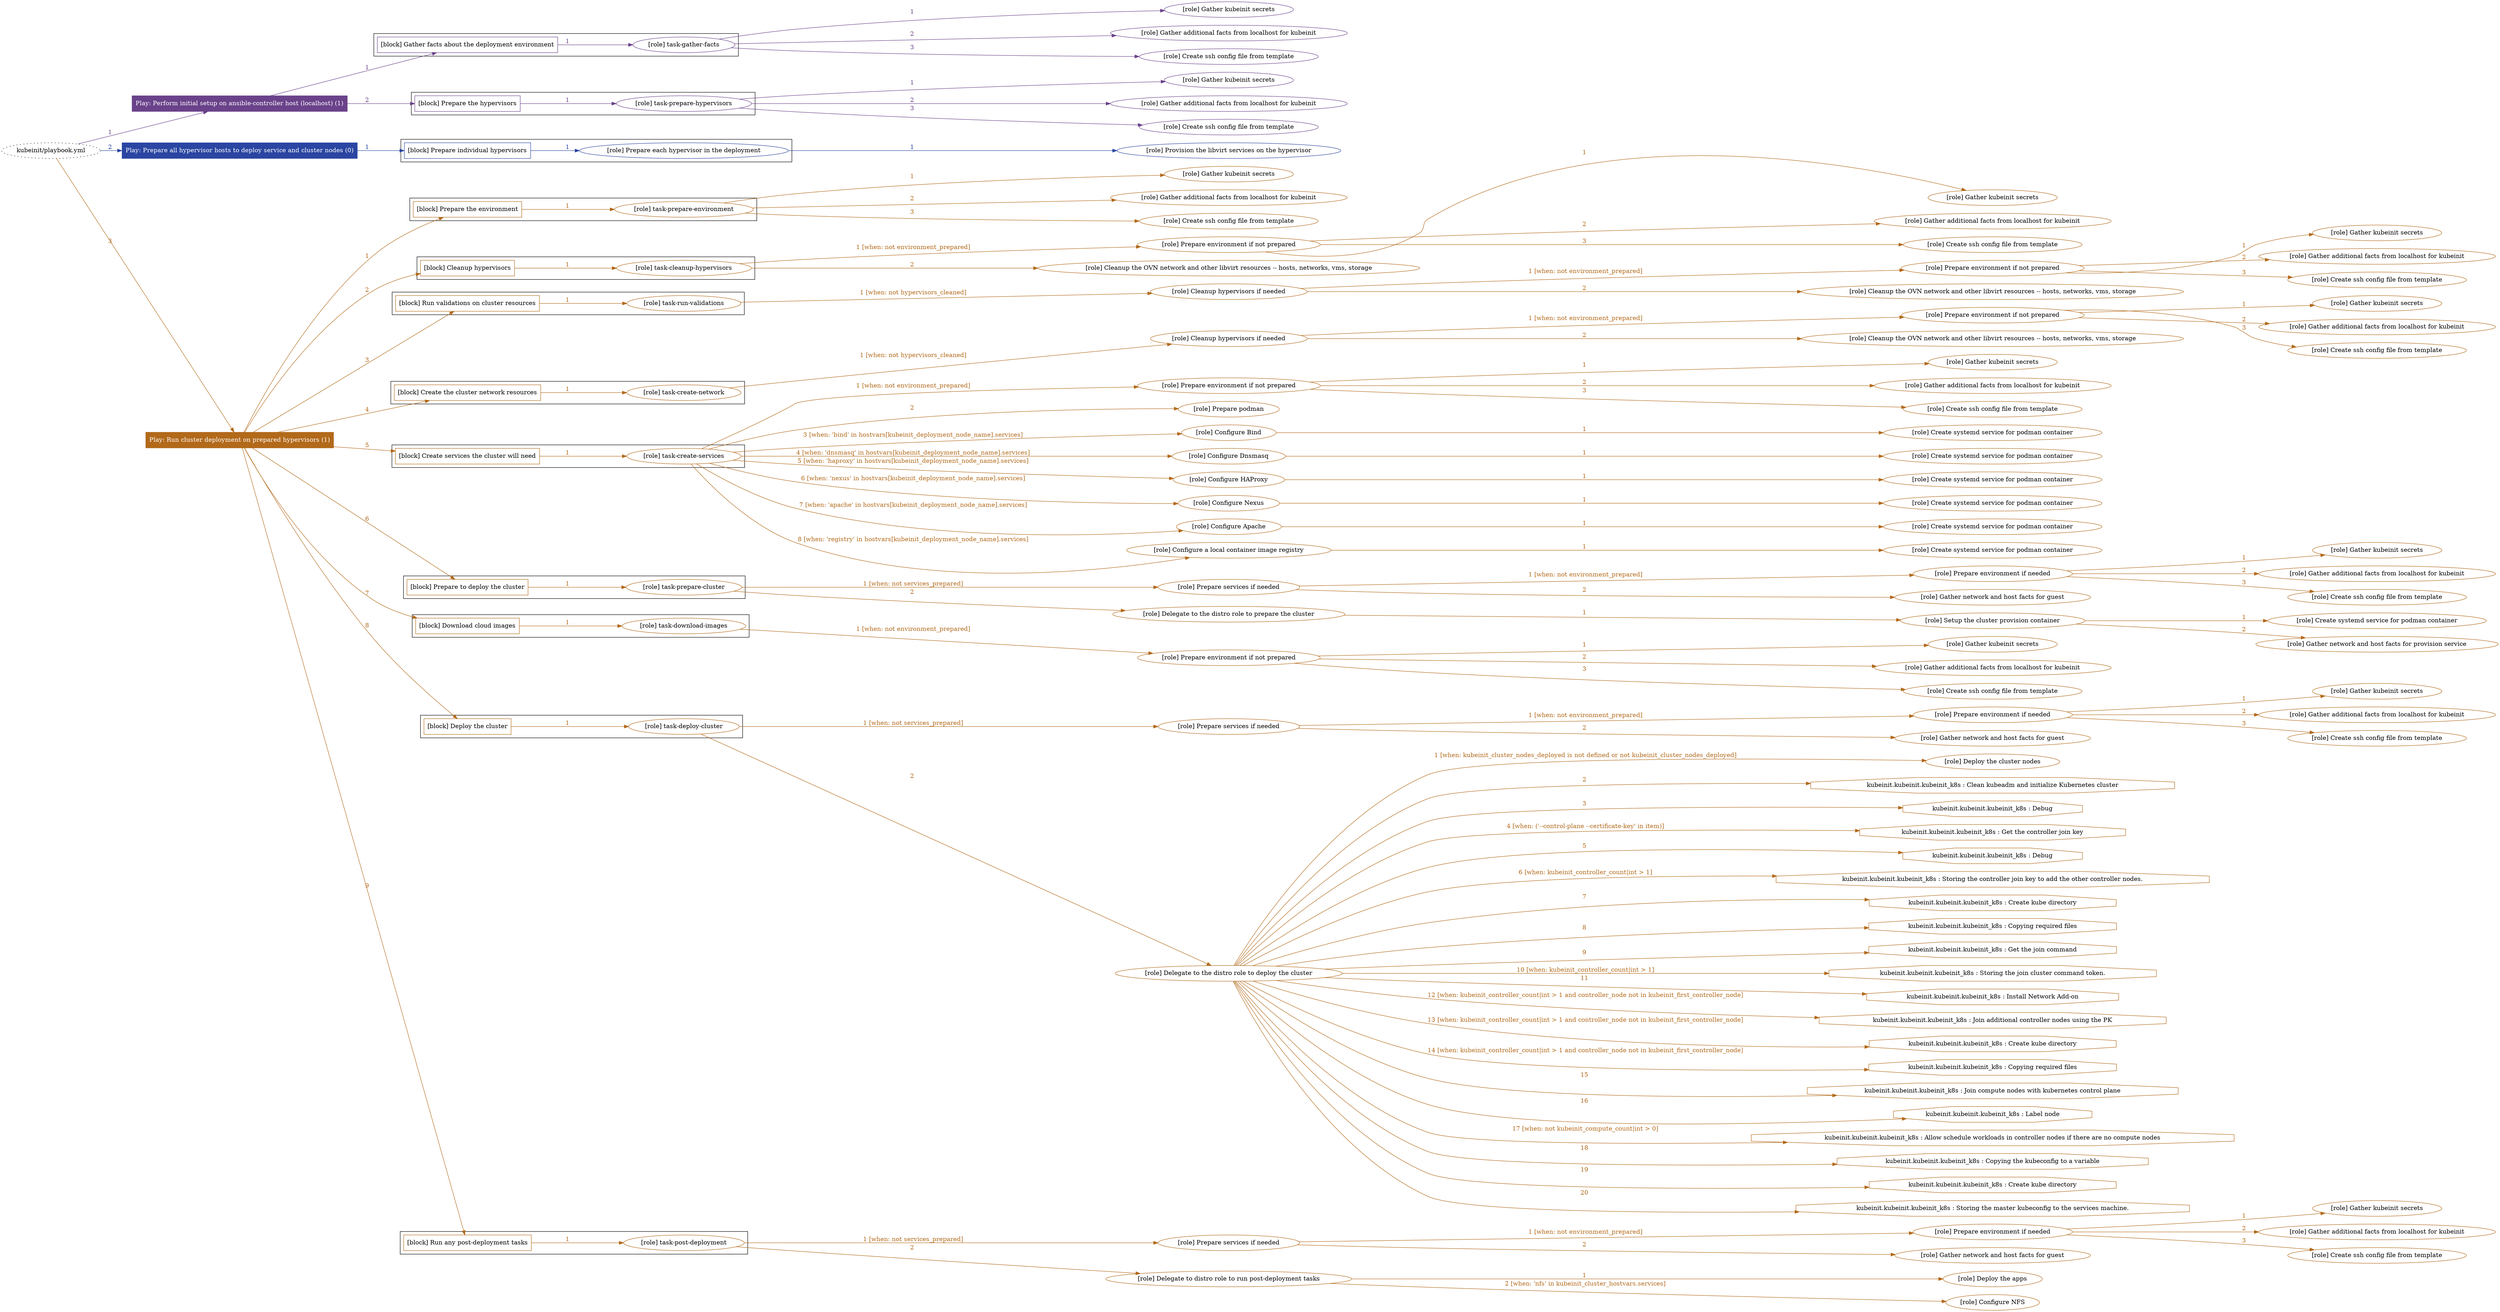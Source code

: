 digraph {
	graph [concentrate=true ordering=in rankdir=LR ratio=fill]
	edge [esep=5 sep=10]
	"kubeinit/playbook.yml" [URL="/home/runner/work/kubeinit/kubeinit/kubeinit/playbook.yml" id=playbook_18425036 style=dotted]
	play_2103943e [label="Play: Perform initial setup on ansible-controller host (localhost) (1)" URL="/home/runner/work/kubeinit/kubeinit/kubeinit/playbook.yml" color="#6a428a" fontcolor="#ffffff" id=play_2103943e shape=box style=filled tooltip=localhost]
	"kubeinit/playbook.yml" -> play_2103943e [label="1 " color="#6a428a" fontcolor="#6a428a" id=edge_e46e51f5 labeltooltip="1 " tooltip="1 "]
	subgraph "Gather kubeinit secrets" {
		role_76e76f87 [label="[role] Gather kubeinit secrets" URL="/home/runner/.ansible/collections/ansible_collections/kubeinit/kubeinit/roles/kubeinit_prepare/tasks/gather_kubeinit_facts.yml" color="#6a428a" id=role_76e76f87 tooltip="Gather kubeinit secrets"]
	}
	subgraph "Gather additional facts from localhost for kubeinit" {
		role_026b93dd [label="[role] Gather additional facts from localhost for kubeinit" URL="/home/runner/.ansible/collections/ansible_collections/kubeinit/kubeinit/roles/kubeinit_prepare/tasks/gather_kubeinit_facts.yml" color="#6a428a" id=role_026b93dd tooltip="Gather additional facts from localhost for kubeinit"]
	}
	subgraph "Create ssh config file from template" {
		role_a8c4ea58 [label="[role] Create ssh config file from template" URL="/home/runner/.ansible/collections/ansible_collections/kubeinit/kubeinit/roles/kubeinit_prepare/tasks/gather_kubeinit_facts.yml" color="#6a428a" id=role_a8c4ea58 tooltip="Create ssh config file from template"]
	}
	subgraph "task-gather-facts" {
		role_b884fe01 [label="[role] task-gather-facts" URL="/home/runner/work/kubeinit/kubeinit/kubeinit/playbook.yml" color="#6a428a" id=role_b884fe01 tooltip="task-gather-facts"]
		role_b884fe01 -> role_76e76f87 [label="1 " color="#6a428a" fontcolor="#6a428a" id=edge_0816e0fa labeltooltip="1 " tooltip="1 "]
		role_b884fe01 -> role_026b93dd [label="2 " color="#6a428a" fontcolor="#6a428a" id=edge_d7267bcd labeltooltip="2 " tooltip="2 "]
		role_b884fe01 -> role_a8c4ea58 [label="3 " color="#6a428a" fontcolor="#6a428a" id=edge_87be5be3 labeltooltip="3 " tooltip="3 "]
	}
	subgraph "Gather kubeinit secrets" {
		role_f8aefee6 [label="[role] Gather kubeinit secrets" URL="/home/runner/.ansible/collections/ansible_collections/kubeinit/kubeinit/roles/kubeinit_prepare/tasks/gather_kubeinit_facts.yml" color="#6a428a" id=role_f8aefee6 tooltip="Gather kubeinit secrets"]
	}
	subgraph "Gather additional facts from localhost for kubeinit" {
		role_44a01df8 [label="[role] Gather additional facts from localhost for kubeinit" URL="/home/runner/.ansible/collections/ansible_collections/kubeinit/kubeinit/roles/kubeinit_prepare/tasks/gather_kubeinit_facts.yml" color="#6a428a" id=role_44a01df8 tooltip="Gather additional facts from localhost for kubeinit"]
	}
	subgraph "Create ssh config file from template" {
		role_47e7d290 [label="[role] Create ssh config file from template" URL="/home/runner/.ansible/collections/ansible_collections/kubeinit/kubeinit/roles/kubeinit_prepare/tasks/gather_kubeinit_facts.yml" color="#6a428a" id=role_47e7d290 tooltip="Create ssh config file from template"]
	}
	subgraph "task-prepare-hypervisors" {
		role_7620a100 [label="[role] task-prepare-hypervisors" URL="/home/runner/work/kubeinit/kubeinit/kubeinit/playbook.yml" color="#6a428a" id=role_7620a100 tooltip="task-prepare-hypervisors"]
		role_7620a100 -> role_f8aefee6 [label="1 " color="#6a428a" fontcolor="#6a428a" id=edge_ea2ce434 labeltooltip="1 " tooltip="1 "]
		role_7620a100 -> role_44a01df8 [label="2 " color="#6a428a" fontcolor="#6a428a" id=edge_ac1814e9 labeltooltip="2 " tooltip="2 "]
		role_7620a100 -> role_47e7d290 [label="3 " color="#6a428a" fontcolor="#6a428a" id=edge_0101b85e labeltooltip="3 " tooltip="3 "]
	}
	subgraph "Play: Perform initial setup on ansible-controller host (localhost) (1)" {
		play_2103943e -> block_b3ced00a [label=1 color="#6a428a" fontcolor="#6a428a" id=edge_88a99710 labeltooltip=1 tooltip=1]
		subgraph cluster_block_b3ced00a {
			block_b3ced00a [label="[block] Gather facts about the deployment environment" URL="/home/runner/work/kubeinit/kubeinit/kubeinit/playbook.yml" color="#6a428a" id=block_b3ced00a labeltooltip="Gather facts about the deployment environment" shape=box tooltip="Gather facts about the deployment environment"]
			block_b3ced00a -> role_b884fe01 [label="1 " color="#6a428a" fontcolor="#6a428a" id=edge_5a345895 labeltooltip="1 " tooltip="1 "]
		}
		play_2103943e -> block_e31ecde1 [label=2 color="#6a428a" fontcolor="#6a428a" id=edge_aa24a182 labeltooltip=2 tooltip=2]
		subgraph cluster_block_e31ecde1 {
			block_e31ecde1 [label="[block] Prepare the hypervisors" URL="/home/runner/work/kubeinit/kubeinit/kubeinit/playbook.yml" color="#6a428a" id=block_e31ecde1 labeltooltip="Prepare the hypervisors" shape=box tooltip="Prepare the hypervisors"]
			block_e31ecde1 -> role_7620a100 [label="1 " color="#6a428a" fontcolor="#6a428a" id=edge_531ff34f labeltooltip="1 " tooltip="1 "]
		}
	}
	play_eba0131e [label="Play: Prepare all hypervisor hosts to deploy service and cluster nodes (0)" URL="/home/runner/work/kubeinit/kubeinit/kubeinit/playbook.yml" color="#2a45a2" fontcolor="#ffffff" id=play_eba0131e shape=box style=filled tooltip="Play: Prepare all hypervisor hosts to deploy service and cluster nodes (0)"]
	"kubeinit/playbook.yml" -> play_eba0131e [label="2 " color="#2a45a2" fontcolor="#2a45a2" id=edge_329b08ff labeltooltip="2 " tooltip="2 "]
	subgraph "Provision the libvirt services on the hypervisor" {
		role_69b199f1 [label="[role] Provision the libvirt services on the hypervisor" URL="/home/runner/.ansible/collections/ansible_collections/kubeinit/kubeinit/roles/kubeinit_prepare/tasks/prepare_hypervisor.yml" color="#2a45a2" id=role_69b199f1 tooltip="Provision the libvirt services on the hypervisor"]
	}
	subgraph "Prepare each hypervisor in the deployment" {
		role_53c71a4a [label="[role] Prepare each hypervisor in the deployment" URL="/home/runner/work/kubeinit/kubeinit/kubeinit/playbook.yml" color="#2a45a2" id=role_53c71a4a tooltip="Prepare each hypervisor in the deployment"]
		role_53c71a4a -> role_69b199f1 [label="1 " color="#2a45a2" fontcolor="#2a45a2" id=edge_876aee7b labeltooltip="1 " tooltip="1 "]
	}
	subgraph "Play: Prepare all hypervisor hosts to deploy service and cluster nodes (0)" {
		play_eba0131e -> block_8714db8e [label=1 color="#2a45a2" fontcolor="#2a45a2" id=edge_7fd4979d labeltooltip=1 tooltip=1]
		subgraph cluster_block_8714db8e {
			block_8714db8e [label="[block] Prepare individual hypervisors" URL="/home/runner/work/kubeinit/kubeinit/kubeinit/playbook.yml" color="#2a45a2" id=block_8714db8e labeltooltip="Prepare individual hypervisors" shape=box tooltip="Prepare individual hypervisors"]
			block_8714db8e -> role_53c71a4a [label="1 " color="#2a45a2" fontcolor="#2a45a2" id=edge_b9cd2bc6 labeltooltip="1 " tooltip="1 "]
		}
	}
	play_9b4cddad [label="Play: Run cluster deployment on prepared hypervisors (1)" URL="/home/runner/work/kubeinit/kubeinit/kubeinit/playbook.yml" color="#b2691a" fontcolor="#ffffff" id=play_9b4cddad shape=box style=filled tooltip=localhost]
	"kubeinit/playbook.yml" -> play_9b4cddad [label="3 " color="#b2691a" fontcolor="#b2691a" id=edge_14d53674 labeltooltip="3 " tooltip="3 "]
	subgraph "Gather kubeinit secrets" {
		role_487a8fba [label="[role] Gather kubeinit secrets" URL="/home/runner/.ansible/collections/ansible_collections/kubeinit/kubeinit/roles/kubeinit_prepare/tasks/gather_kubeinit_facts.yml" color="#b2691a" id=role_487a8fba tooltip="Gather kubeinit secrets"]
	}
	subgraph "Gather additional facts from localhost for kubeinit" {
		role_16a4d2ca [label="[role] Gather additional facts from localhost for kubeinit" URL="/home/runner/.ansible/collections/ansible_collections/kubeinit/kubeinit/roles/kubeinit_prepare/tasks/gather_kubeinit_facts.yml" color="#b2691a" id=role_16a4d2ca tooltip="Gather additional facts from localhost for kubeinit"]
	}
	subgraph "Create ssh config file from template" {
		role_4cb58f02 [label="[role] Create ssh config file from template" URL="/home/runner/.ansible/collections/ansible_collections/kubeinit/kubeinit/roles/kubeinit_prepare/tasks/gather_kubeinit_facts.yml" color="#b2691a" id=role_4cb58f02 tooltip="Create ssh config file from template"]
	}
	subgraph "task-prepare-environment" {
		role_2b01db61 [label="[role] task-prepare-environment" URL="/home/runner/work/kubeinit/kubeinit/kubeinit/playbook.yml" color="#b2691a" id=role_2b01db61 tooltip="task-prepare-environment"]
		role_2b01db61 -> role_487a8fba [label="1 " color="#b2691a" fontcolor="#b2691a" id=edge_a6b1c03e labeltooltip="1 " tooltip="1 "]
		role_2b01db61 -> role_16a4d2ca [label="2 " color="#b2691a" fontcolor="#b2691a" id=edge_68c22dcb labeltooltip="2 " tooltip="2 "]
		role_2b01db61 -> role_4cb58f02 [label="3 " color="#b2691a" fontcolor="#b2691a" id=edge_fe971656 labeltooltip="3 " tooltip="3 "]
	}
	subgraph "Gather kubeinit secrets" {
		role_8802003a [label="[role] Gather kubeinit secrets" URL="/home/runner/.ansible/collections/ansible_collections/kubeinit/kubeinit/roles/kubeinit_prepare/tasks/gather_kubeinit_facts.yml" color="#b2691a" id=role_8802003a tooltip="Gather kubeinit secrets"]
	}
	subgraph "Gather additional facts from localhost for kubeinit" {
		role_a12c9fe0 [label="[role] Gather additional facts from localhost for kubeinit" URL="/home/runner/.ansible/collections/ansible_collections/kubeinit/kubeinit/roles/kubeinit_prepare/tasks/gather_kubeinit_facts.yml" color="#b2691a" id=role_a12c9fe0 tooltip="Gather additional facts from localhost for kubeinit"]
	}
	subgraph "Create ssh config file from template" {
		role_09ec56b1 [label="[role] Create ssh config file from template" URL="/home/runner/.ansible/collections/ansible_collections/kubeinit/kubeinit/roles/kubeinit_prepare/tasks/gather_kubeinit_facts.yml" color="#b2691a" id=role_09ec56b1 tooltip="Create ssh config file from template"]
	}
	subgraph "Prepare environment if not prepared" {
		role_5ded8f38 [label="[role] Prepare environment if not prepared" URL="/home/runner/.ansible/collections/ansible_collections/kubeinit/kubeinit/roles/kubeinit_prepare/tasks/cleanup_hypervisors.yml" color="#b2691a" id=role_5ded8f38 tooltip="Prepare environment if not prepared"]
		role_5ded8f38 -> role_8802003a [label="1 " color="#b2691a" fontcolor="#b2691a" id=edge_08408028 labeltooltip="1 " tooltip="1 "]
		role_5ded8f38 -> role_a12c9fe0 [label="2 " color="#b2691a" fontcolor="#b2691a" id=edge_c8b9b97b labeltooltip="2 " tooltip="2 "]
		role_5ded8f38 -> role_09ec56b1 [label="3 " color="#b2691a" fontcolor="#b2691a" id=edge_e1ee0a81 labeltooltip="3 " tooltip="3 "]
	}
	subgraph "Cleanup the OVN network and other libvirt resources -- hosts, networks, vms, storage" {
		role_5ac1560a [label="[role] Cleanup the OVN network and other libvirt resources -- hosts, networks, vms, storage" URL="/home/runner/.ansible/collections/ansible_collections/kubeinit/kubeinit/roles/kubeinit_prepare/tasks/cleanup_hypervisors.yml" color="#b2691a" id=role_5ac1560a tooltip="Cleanup the OVN network and other libvirt resources -- hosts, networks, vms, storage"]
	}
	subgraph "task-cleanup-hypervisors" {
		role_6bf44cd2 [label="[role] task-cleanup-hypervisors" URL="/home/runner/work/kubeinit/kubeinit/kubeinit/playbook.yml" color="#b2691a" id=role_6bf44cd2 tooltip="task-cleanup-hypervisors"]
		role_6bf44cd2 -> role_5ded8f38 [label="1 [when: not environment_prepared]" color="#b2691a" fontcolor="#b2691a" id=edge_1acda3ea labeltooltip="1 [when: not environment_prepared]" tooltip="1 [when: not environment_prepared]"]
		role_6bf44cd2 -> role_5ac1560a [label="2 " color="#b2691a" fontcolor="#b2691a" id=edge_7b23bb41 labeltooltip="2 " tooltip="2 "]
	}
	subgraph "Gather kubeinit secrets" {
		role_277f53a9 [label="[role] Gather kubeinit secrets" URL="/home/runner/.ansible/collections/ansible_collections/kubeinit/kubeinit/roles/kubeinit_prepare/tasks/gather_kubeinit_facts.yml" color="#b2691a" id=role_277f53a9 tooltip="Gather kubeinit secrets"]
	}
	subgraph "Gather additional facts from localhost for kubeinit" {
		role_e3d74edc [label="[role] Gather additional facts from localhost for kubeinit" URL="/home/runner/.ansible/collections/ansible_collections/kubeinit/kubeinit/roles/kubeinit_prepare/tasks/gather_kubeinit_facts.yml" color="#b2691a" id=role_e3d74edc tooltip="Gather additional facts from localhost for kubeinit"]
	}
	subgraph "Create ssh config file from template" {
		role_11a3f0e4 [label="[role] Create ssh config file from template" URL="/home/runner/.ansible/collections/ansible_collections/kubeinit/kubeinit/roles/kubeinit_prepare/tasks/gather_kubeinit_facts.yml" color="#b2691a" id=role_11a3f0e4 tooltip="Create ssh config file from template"]
	}
	subgraph "Prepare environment if not prepared" {
		role_98fa4204 [label="[role] Prepare environment if not prepared" URL="/home/runner/.ansible/collections/ansible_collections/kubeinit/kubeinit/roles/kubeinit_prepare/tasks/cleanup_hypervisors.yml" color="#b2691a" id=role_98fa4204 tooltip="Prepare environment if not prepared"]
		role_98fa4204 -> role_277f53a9 [label="1 " color="#b2691a" fontcolor="#b2691a" id=edge_7ba002e4 labeltooltip="1 " tooltip="1 "]
		role_98fa4204 -> role_e3d74edc [label="2 " color="#b2691a" fontcolor="#b2691a" id=edge_c77cf845 labeltooltip="2 " tooltip="2 "]
		role_98fa4204 -> role_11a3f0e4 [label="3 " color="#b2691a" fontcolor="#b2691a" id=edge_29b41ad8 labeltooltip="3 " tooltip="3 "]
	}
	subgraph "Cleanup the OVN network and other libvirt resources -- hosts, networks, vms, storage" {
		role_cfe24dd9 [label="[role] Cleanup the OVN network and other libvirt resources -- hosts, networks, vms, storage" URL="/home/runner/.ansible/collections/ansible_collections/kubeinit/kubeinit/roles/kubeinit_prepare/tasks/cleanup_hypervisors.yml" color="#b2691a" id=role_cfe24dd9 tooltip="Cleanup the OVN network and other libvirt resources -- hosts, networks, vms, storage"]
	}
	subgraph "Cleanup hypervisors if needed" {
		role_7b4896ae [label="[role] Cleanup hypervisors if needed" URL="/home/runner/.ansible/collections/ansible_collections/kubeinit/kubeinit/roles/kubeinit_validations/tasks/main.yml" color="#b2691a" id=role_7b4896ae tooltip="Cleanup hypervisors if needed"]
		role_7b4896ae -> role_98fa4204 [label="1 [when: not environment_prepared]" color="#b2691a" fontcolor="#b2691a" id=edge_962f7ac3 labeltooltip="1 [when: not environment_prepared]" tooltip="1 [when: not environment_prepared]"]
		role_7b4896ae -> role_cfe24dd9 [label="2 " color="#b2691a" fontcolor="#b2691a" id=edge_3d13d4c7 labeltooltip="2 " tooltip="2 "]
	}
	subgraph "task-run-validations" {
		role_a31bf47d [label="[role] task-run-validations" URL="/home/runner/work/kubeinit/kubeinit/kubeinit/playbook.yml" color="#b2691a" id=role_a31bf47d tooltip="task-run-validations"]
		role_a31bf47d -> role_7b4896ae [label="1 [when: not hypervisors_cleaned]" color="#b2691a" fontcolor="#b2691a" id=edge_695deb16 labeltooltip="1 [when: not hypervisors_cleaned]" tooltip="1 [when: not hypervisors_cleaned]"]
	}
	subgraph "Gather kubeinit secrets" {
		role_e6c2502b [label="[role] Gather kubeinit secrets" URL="/home/runner/.ansible/collections/ansible_collections/kubeinit/kubeinit/roles/kubeinit_prepare/tasks/gather_kubeinit_facts.yml" color="#b2691a" id=role_e6c2502b tooltip="Gather kubeinit secrets"]
	}
	subgraph "Gather additional facts from localhost for kubeinit" {
		role_2f958f27 [label="[role] Gather additional facts from localhost for kubeinit" URL="/home/runner/.ansible/collections/ansible_collections/kubeinit/kubeinit/roles/kubeinit_prepare/tasks/gather_kubeinit_facts.yml" color="#b2691a" id=role_2f958f27 tooltip="Gather additional facts from localhost for kubeinit"]
	}
	subgraph "Create ssh config file from template" {
		role_e2e14ba5 [label="[role] Create ssh config file from template" URL="/home/runner/.ansible/collections/ansible_collections/kubeinit/kubeinit/roles/kubeinit_prepare/tasks/gather_kubeinit_facts.yml" color="#b2691a" id=role_e2e14ba5 tooltip="Create ssh config file from template"]
	}
	subgraph "Prepare environment if not prepared" {
		role_0e677752 [label="[role] Prepare environment if not prepared" URL="/home/runner/.ansible/collections/ansible_collections/kubeinit/kubeinit/roles/kubeinit_prepare/tasks/cleanup_hypervisors.yml" color="#b2691a" id=role_0e677752 tooltip="Prepare environment if not prepared"]
		role_0e677752 -> role_e6c2502b [label="1 " color="#b2691a" fontcolor="#b2691a" id=edge_f0876b16 labeltooltip="1 " tooltip="1 "]
		role_0e677752 -> role_2f958f27 [label="2 " color="#b2691a" fontcolor="#b2691a" id=edge_59d128df labeltooltip="2 " tooltip="2 "]
		role_0e677752 -> role_e2e14ba5 [label="3 " color="#b2691a" fontcolor="#b2691a" id=edge_fdc3324f labeltooltip="3 " tooltip="3 "]
	}
	subgraph "Cleanup the OVN network and other libvirt resources -- hosts, networks, vms, storage" {
		role_9d7d7f86 [label="[role] Cleanup the OVN network and other libvirt resources -- hosts, networks, vms, storage" URL="/home/runner/.ansible/collections/ansible_collections/kubeinit/kubeinit/roles/kubeinit_prepare/tasks/cleanup_hypervisors.yml" color="#b2691a" id=role_9d7d7f86 tooltip="Cleanup the OVN network and other libvirt resources -- hosts, networks, vms, storage"]
	}
	subgraph "Cleanup hypervisors if needed" {
		role_277b6451 [label="[role] Cleanup hypervisors if needed" URL="/home/runner/.ansible/collections/ansible_collections/kubeinit/kubeinit/roles/kubeinit_libvirt/tasks/create_network.yml" color="#b2691a" id=role_277b6451 tooltip="Cleanup hypervisors if needed"]
		role_277b6451 -> role_0e677752 [label="1 [when: not environment_prepared]" color="#b2691a" fontcolor="#b2691a" id=edge_2911f646 labeltooltip="1 [when: not environment_prepared]" tooltip="1 [when: not environment_prepared]"]
		role_277b6451 -> role_9d7d7f86 [label="2 " color="#b2691a" fontcolor="#b2691a" id=edge_51df5cfc labeltooltip="2 " tooltip="2 "]
	}
	subgraph "task-create-network" {
		role_8ce12465 [label="[role] task-create-network" URL="/home/runner/work/kubeinit/kubeinit/kubeinit/playbook.yml" color="#b2691a" id=role_8ce12465 tooltip="task-create-network"]
		role_8ce12465 -> role_277b6451 [label="1 [when: not hypervisors_cleaned]" color="#b2691a" fontcolor="#b2691a" id=edge_ed16d725 labeltooltip="1 [when: not hypervisors_cleaned]" tooltip="1 [when: not hypervisors_cleaned]"]
	}
	subgraph "Gather kubeinit secrets" {
		role_e3896cad [label="[role] Gather kubeinit secrets" URL="/home/runner/.ansible/collections/ansible_collections/kubeinit/kubeinit/roles/kubeinit_prepare/tasks/gather_kubeinit_facts.yml" color="#b2691a" id=role_e3896cad tooltip="Gather kubeinit secrets"]
	}
	subgraph "Gather additional facts from localhost for kubeinit" {
		role_7f6c33ed [label="[role] Gather additional facts from localhost for kubeinit" URL="/home/runner/.ansible/collections/ansible_collections/kubeinit/kubeinit/roles/kubeinit_prepare/tasks/gather_kubeinit_facts.yml" color="#b2691a" id=role_7f6c33ed tooltip="Gather additional facts from localhost for kubeinit"]
	}
	subgraph "Create ssh config file from template" {
		role_f4361dd7 [label="[role] Create ssh config file from template" URL="/home/runner/.ansible/collections/ansible_collections/kubeinit/kubeinit/roles/kubeinit_prepare/tasks/gather_kubeinit_facts.yml" color="#b2691a" id=role_f4361dd7 tooltip="Create ssh config file from template"]
	}
	subgraph "Prepare environment if not prepared" {
		role_f8e2ed62 [label="[role] Prepare environment if not prepared" URL="/home/runner/.ansible/collections/ansible_collections/kubeinit/kubeinit/roles/kubeinit_services/tasks/main.yml" color="#b2691a" id=role_f8e2ed62 tooltip="Prepare environment if not prepared"]
		role_f8e2ed62 -> role_e3896cad [label="1 " color="#b2691a" fontcolor="#b2691a" id=edge_53d9643f labeltooltip="1 " tooltip="1 "]
		role_f8e2ed62 -> role_7f6c33ed [label="2 " color="#b2691a" fontcolor="#b2691a" id=edge_aa65629d labeltooltip="2 " tooltip="2 "]
		role_f8e2ed62 -> role_f4361dd7 [label="3 " color="#b2691a" fontcolor="#b2691a" id=edge_4795b8d9 labeltooltip="3 " tooltip="3 "]
	}
	subgraph "Prepare podman" {
		role_c1277765 [label="[role] Prepare podman" URL="/home/runner/.ansible/collections/ansible_collections/kubeinit/kubeinit/roles/kubeinit_services/tasks/00_create_service_pod.yml" color="#b2691a" id=role_c1277765 tooltip="Prepare podman"]
	}
	subgraph "Create systemd service for podman container" {
		role_f4390cd4 [label="[role] Create systemd service for podman container" URL="/home/runner/.ansible/collections/ansible_collections/kubeinit/kubeinit/roles/kubeinit_bind/tasks/main.yml" color="#b2691a" id=role_f4390cd4 tooltip="Create systemd service for podman container"]
	}
	subgraph "Configure Bind" {
		role_18df75fa [label="[role] Configure Bind" URL="/home/runner/.ansible/collections/ansible_collections/kubeinit/kubeinit/roles/kubeinit_services/tasks/start_services_containers.yml" color="#b2691a" id=role_18df75fa tooltip="Configure Bind"]
		role_18df75fa -> role_f4390cd4 [label="1 " color="#b2691a" fontcolor="#b2691a" id=edge_1a950d6d labeltooltip="1 " tooltip="1 "]
	}
	subgraph "Create systemd service for podman container" {
		role_f2b47961 [label="[role] Create systemd service for podman container" URL="/home/runner/.ansible/collections/ansible_collections/kubeinit/kubeinit/roles/kubeinit_dnsmasq/tasks/main.yml" color="#b2691a" id=role_f2b47961 tooltip="Create systemd service for podman container"]
	}
	subgraph "Configure Dnsmasq" {
		role_56f58a7a [label="[role] Configure Dnsmasq" URL="/home/runner/.ansible/collections/ansible_collections/kubeinit/kubeinit/roles/kubeinit_services/tasks/start_services_containers.yml" color="#b2691a" id=role_56f58a7a tooltip="Configure Dnsmasq"]
		role_56f58a7a -> role_f2b47961 [label="1 " color="#b2691a" fontcolor="#b2691a" id=edge_ebba6c36 labeltooltip="1 " tooltip="1 "]
	}
	subgraph "Create systemd service for podman container" {
		role_4234e5cf [label="[role] Create systemd service for podman container" URL="/home/runner/.ansible/collections/ansible_collections/kubeinit/kubeinit/roles/kubeinit_haproxy/tasks/main.yml" color="#b2691a" id=role_4234e5cf tooltip="Create systemd service for podman container"]
	}
	subgraph "Configure HAProxy" {
		role_dcba44ee [label="[role] Configure HAProxy" URL="/home/runner/.ansible/collections/ansible_collections/kubeinit/kubeinit/roles/kubeinit_services/tasks/start_services_containers.yml" color="#b2691a" id=role_dcba44ee tooltip="Configure HAProxy"]
		role_dcba44ee -> role_4234e5cf [label="1 " color="#b2691a" fontcolor="#b2691a" id=edge_26a57211 labeltooltip="1 " tooltip="1 "]
	}
	subgraph "Create systemd service for podman container" {
		role_5430cdb1 [label="[role] Create systemd service for podman container" URL="/home/runner/.ansible/collections/ansible_collections/kubeinit/kubeinit/roles/kubeinit_nexus/tasks/main.yml" color="#b2691a" id=role_5430cdb1 tooltip="Create systemd service for podman container"]
	}
	subgraph "Configure Nexus" {
		role_f22abd64 [label="[role] Configure Nexus" URL="/home/runner/.ansible/collections/ansible_collections/kubeinit/kubeinit/roles/kubeinit_services/tasks/start_services_containers.yml" color="#b2691a" id=role_f22abd64 tooltip="Configure Nexus"]
		role_f22abd64 -> role_5430cdb1 [label="1 " color="#b2691a" fontcolor="#b2691a" id=edge_e429fe5d labeltooltip="1 " tooltip="1 "]
	}
	subgraph "Create systemd service for podman container" {
		role_0a045614 [label="[role] Create systemd service for podman container" URL="/home/runner/.ansible/collections/ansible_collections/kubeinit/kubeinit/roles/kubeinit_apache/tasks/main.yml" color="#b2691a" id=role_0a045614 tooltip="Create systemd service for podman container"]
	}
	subgraph "Configure Apache" {
		role_ba44eb35 [label="[role] Configure Apache" URL="/home/runner/.ansible/collections/ansible_collections/kubeinit/kubeinit/roles/kubeinit_services/tasks/start_services_containers.yml" color="#b2691a" id=role_ba44eb35 tooltip="Configure Apache"]
		role_ba44eb35 -> role_0a045614 [label="1 " color="#b2691a" fontcolor="#b2691a" id=edge_5cf2ddee labeltooltip="1 " tooltip="1 "]
	}
	subgraph "Create systemd service for podman container" {
		role_f3698067 [label="[role] Create systemd service for podman container" URL="/home/runner/.ansible/collections/ansible_collections/kubeinit/kubeinit/roles/kubeinit_registry/tasks/main.yml" color="#b2691a" id=role_f3698067 tooltip="Create systemd service for podman container"]
	}
	subgraph "Configure a local container image registry" {
		role_a5613e1c [label="[role] Configure a local container image registry" URL="/home/runner/.ansible/collections/ansible_collections/kubeinit/kubeinit/roles/kubeinit_services/tasks/start_services_containers.yml" color="#b2691a" id=role_a5613e1c tooltip="Configure a local container image registry"]
		role_a5613e1c -> role_f3698067 [label="1 " color="#b2691a" fontcolor="#b2691a" id=edge_04327e3b labeltooltip="1 " tooltip="1 "]
	}
	subgraph "task-create-services" {
		role_9e7ff3f2 [label="[role] task-create-services" URL="/home/runner/work/kubeinit/kubeinit/kubeinit/playbook.yml" color="#b2691a" id=role_9e7ff3f2 tooltip="task-create-services"]
		role_9e7ff3f2 -> role_f8e2ed62 [label="1 [when: not environment_prepared]" color="#b2691a" fontcolor="#b2691a" id=edge_eac193f4 labeltooltip="1 [when: not environment_prepared]" tooltip="1 [when: not environment_prepared]"]
		role_9e7ff3f2 -> role_c1277765 [label="2 " color="#b2691a" fontcolor="#b2691a" id=edge_b7bec413 labeltooltip="2 " tooltip="2 "]
		role_9e7ff3f2 -> role_18df75fa [label="3 [when: 'bind' in hostvars[kubeinit_deployment_node_name].services]" color="#b2691a" fontcolor="#b2691a" id=edge_bccaa892 labeltooltip="3 [when: 'bind' in hostvars[kubeinit_deployment_node_name].services]" tooltip="3 [when: 'bind' in hostvars[kubeinit_deployment_node_name].services]"]
		role_9e7ff3f2 -> role_56f58a7a [label="4 [when: 'dnsmasq' in hostvars[kubeinit_deployment_node_name].services]" color="#b2691a" fontcolor="#b2691a" id=edge_494b10f7 labeltooltip="4 [when: 'dnsmasq' in hostvars[kubeinit_deployment_node_name].services]" tooltip="4 [when: 'dnsmasq' in hostvars[kubeinit_deployment_node_name].services]"]
		role_9e7ff3f2 -> role_dcba44ee [label="5 [when: 'haproxy' in hostvars[kubeinit_deployment_node_name].services]" color="#b2691a" fontcolor="#b2691a" id=edge_f247155b labeltooltip="5 [when: 'haproxy' in hostvars[kubeinit_deployment_node_name].services]" tooltip="5 [when: 'haproxy' in hostvars[kubeinit_deployment_node_name].services]"]
		role_9e7ff3f2 -> role_f22abd64 [label="6 [when: 'nexus' in hostvars[kubeinit_deployment_node_name].services]" color="#b2691a" fontcolor="#b2691a" id=edge_3875f080 labeltooltip="6 [when: 'nexus' in hostvars[kubeinit_deployment_node_name].services]" tooltip="6 [when: 'nexus' in hostvars[kubeinit_deployment_node_name].services]"]
		role_9e7ff3f2 -> role_ba44eb35 [label="7 [when: 'apache' in hostvars[kubeinit_deployment_node_name].services]" color="#b2691a" fontcolor="#b2691a" id=edge_9735ac7f labeltooltip="7 [when: 'apache' in hostvars[kubeinit_deployment_node_name].services]" tooltip="7 [when: 'apache' in hostvars[kubeinit_deployment_node_name].services]"]
		role_9e7ff3f2 -> role_a5613e1c [label="8 [when: 'registry' in hostvars[kubeinit_deployment_node_name].services]" color="#b2691a" fontcolor="#b2691a" id=edge_9103a831 labeltooltip="8 [when: 'registry' in hostvars[kubeinit_deployment_node_name].services]" tooltip="8 [when: 'registry' in hostvars[kubeinit_deployment_node_name].services]"]
	}
	subgraph "Gather kubeinit secrets" {
		role_8136f077 [label="[role] Gather kubeinit secrets" URL="/home/runner/.ansible/collections/ansible_collections/kubeinit/kubeinit/roles/kubeinit_prepare/tasks/gather_kubeinit_facts.yml" color="#b2691a" id=role_8136f077 tooltip="Gather kubeinit secrets"]
	}
	subgraph "Gather additional facts from localhost for kubeinit" {
		role_fba097fb [label="[role] Gather additional facts from localhost for kubeinit" URL="/home/runner/.ansible/collections/ansible_collections/kubeinit/kubeinit/roles/kubeinit_prepare/tasks/gather_kubeinit_facts.yml" color="#b2691a" id=role_fba097fb tooltip="Gather additional facts from localhost for kubeinit"]
	}
	subgraph "Create ssh config file from template" {
		role_c3c5bb3c [label="[role] Create ssh config file from template" URL="/home/runner/.ansible/collections/ansible_collections/kubeinit/kubeinit/roles/kubeinit_prepare/tasks/gather_kubeinit_facts.yml" color="#b2691a" id=role_c3c5bb3c tooltip="Create ssh config file from template"]
	}
	subgraph "Prepare environment if needed" {
		role_22fff789 [label="[role] Prepare environment if needed" URL="/home/runner/.ansible/collections/ansible_collections/kubeinit/kubeinit/roles/kubeinit_services/tasks/prepare_services.yml" color="#b2691a" id=role_22fff789 tooltip="Prepare environment if needed"]
		role_22fff789 -> role_8136f077 [label="1 " color="#b2691a" fontcolor="#b2691a" id=edge_cd176689 labeltooltip="1 " tooltip="1 "]
		role_22fff789 -> role_fba097fb [label="2 " color="#b2691a" fontcolor="#b2691a" id=edge_1efad643 labeltooltip="2 " tooltip="2 "]
		role_22fff789 -> role_c3c5bb3c [label="3 " color="#b2691a" fontcolor="#b2691a" id=edge_02eac619 labeltooltip="3 " tooltip="3 "]
	}
	subgraph "Gather network and host facts for guest" {
		role_a4e8a781 [label="[role] Gather network and host facts for guest" URL="/home/runner/.ansible/collections/ansible_collections/kubeinit/kubeinit/roles/kubeinit_services/tasks/prepare_services.yml" color="#b2691a" id=role_a4e8a781 tooltip="Gather network and host facts for guest"]
	}
	subgraph "Prepare services if needed" {
		role_102c216d [label="[role] Prepare services if needed" URL="/home/runner/.ansible/collections/ansible_collections/kubeinit/kubeinit/roles/kubeinit_prepare/tasks/prepare_cluster.yml" color="#b2691a" id=role_102c216d tooltip="Prepare services if needed"]
		role_102c216d -> role_22fff789 [label="1 [when: not environment_prepared]" color="#b2691a" fontcolor="#b2691a" id=edge_021d77e9 labeltooltip="1 [when: not environment_prepared]" tooltip="1 [when: not environment_prepared]"]
		role_102c216d -> role_a4e8a781 [label="2 " color="#b2691a" fontcolor="#b2691a" id=edge_310772b4 labeltooltip="2 " tooltip="2 "]
	}
	subgraph "Create systemd service for podman container" {
		role_b3509510 [label="[role] Create systemd service for podman container" URL="/home/runner/.ansible/collections/ansible_collections/kubeinit/kubeinit/roles/kubeinit_services/tasks/create_provision_container.yml" color="#b2691a" id=role_b3509510 tooltip="Create systemd service for podman container"]
	}
	subgraph "Gather network and host facts for provision service" {
		role_67d92b12 [label="[role] Gather network and host facts for provision service" URL="/home/runner/.ansible/collections/ansible_collections/kubeinit/kubeinit/roles/kubeinit_services/tasks/create_provision_container.yml" color="#b2691a" id=role_67d92b12 tooltip="Gather network and host facts for provision service"]
	}
	subgraph "Setup the cluster provision container" {
		role_78f47c60 [label="[role] Setup the cluster provision container" URL="/home/runner/.ansible/collections/ansible_collections/kubeinit/kubeinit/roles/kubeinit_k8s/tasks/prepare_cluster.yml" color="#b2691a" id=role_78f47c60 tooltip="Setup the cluster provision container"]
		role_78f47c60 -> role_b3509510 [label="1 " color="#b2691a" fontcolor="#b2691a" id=edge_6c362243 labeltooltip="1 " tooltip="1 "]
		role_78f47c60 -> role_67d92b12 [label="2 " color="#b2691a" fontcolor="#b2691a" id=edge_a85ddaca labeltooltip="2 " tooltip="2 "]
	}
	subgraph "Delegate to the distro role to prepare the cluster" {
		role_5f53cd14 [label="[role] Delegate to the distro role to prepare the cluster" URL="/home/runner/.ansible/collections/ansible_collections/kubeinit/kubeinit/roles/kubeinit_prepare/tasks/prepare_cluster.yml" color="#b2691a" id=role_5f53cd14 tooltip="Delegate to the distro role to prepare the cluster"]
		role_5f53cd14 -> role_78f47c60 [label="1 " color="#b2691a" fontcolor="#b2691a" id=edge_2e38e522 labeltooltip="1 " tooltip="1 "]
	}
	subgraph "task-prepare-cluster" {
		role_5f13bab3 [label="[role] task-prepare-cluster" URL="/home/runner/work/kubeinit/kubeinit/kubeinit/playbook.yml" color="#b2691a" id=role_5f13bab3 tooltip="task-prepare-cluster"]
		role_5f13bab3 -> role_102c216d [label="1 [when: not services_prepared]" color="#b2691a" fontcolor="#b2691a" id=edge_023dc126 labeltooltip="1 [when: not services_prepared]" tooltip="1 [when: not services_prepared]"]
		role_5f13bab3 -> role_5f53cd14 [label="2 " color="#b2691a" fontcolor="#b2691a" id=edge_4448679d labeltooltip="2 " tooltip="2 "]
	}
	subgraph "Gather kubeinit secrets" {
		role_cf131e3d [label="[role] Gather kubeinit secrets" URL="/home/runner/.ansible/collections/ansible_collections/kubeinit/kubeinit/roles/kubeinit_prepare/tasks/gather_kubeinit_facts.yml" color="#b2691a" id=role_cf131e3d tooltip="Gather kubeinit secrets"]
	}
	subgraph "Gather additional facts from localhost for kubeinit" {
		role_863ddf83 [label="[role] Gather additional facts from localhost for kubeinit" URL="/home/runner/.ansible/collections/ansible_collections/kubeinit/kubeinit/roles/kubeinit_prepare/tasks/gather_kubeinit_facts.yml" color="#b2691a" id=role_863ddf83 tooltip="Gather additional facts from localhost for kubeinit"]
	}
	subgraph "Create ssh config file from template" {
		role_46f748c4 [label="[role] Create ssh config file from template" URL="/home/runner/.ansible/collections/ansible_collections/kubeinit/kubeinit/roles/kubeinit_prepare/tasks/gather_kubeinit_facts.yml" color="#b2691a" id=role_46f748c4 tooltip="Create ssh config file from template"]
	}
	subgraph "Prepare environment if not prepared" {
		role_24b4eecc [label="[role] Prepare environment if not prepared" URL="/home/runner/.ansible/collections/ansible_collections/kubeinit/kubeinit/roles/kubeinit_libvirt/tasks/download_cloud_images.yml" color="#b2691a" id=role_24b4eecc tooltip="Prepare environment if not prepared"]
		role_24b4eecc -> role_cf131e3d [label="1 " color="#b2691a" fontcolor="#b2691a" id=edge_6a10ea40 labeltooltip="1 " tooltip="1 "]
		role_24b4eecc -> role_863ddf83 [label="2 " color="#b2691a" fontcolor="#b2691a" id=edge_9fde66b9 labeltooltip="2 " tooltip="2 "]
		role_24b4eecc -> role_46f748c4 [label="3 " color="#b2691a" fontcolor="#b2691a" id=edge_932e2a89 labeltooltip="3 " tooltip="3 "]
	}
	subgraph "task-download-images" {
		role_32d96b94 [label="[role] task-download-images" URL="/home/runner/work/kubeinit/kubeinit/kubeinit/playbook.yml" color="#b2691a" id=role_32d96b94 tooltip="task-download-images"]
		role_32d96b94 -> role_24b4eecc [label="1 [when: not environment_prepared]" color="#b2691a" fontcolor="#b2691a" id=edge_35cc0a5f labeltooltip="1 [when: not environment_prepared]" tooltip="1 [when: not environment_prepared]"]
	}
	subgraph "Gather kubeinit secrets" {
		role_9b541165 [label="[role] Gather kubeinit secrets" URL="/home/runner/.ansible/collections/ansible_collections/kubeinit/kubeinit/roles/kubeinit_prepare/tasks/gather_kubeinit_facts.yml" color="#b2691a" id=role_9b541165 tooltip="Gather kubeinit secrets"]
	}
	subgraph "Gather additional facts from localhost for kubeinit" {
		role_ff6830c0 [label="[role] Gather additional facts from localhost for kubeinit" URL="/home/runner/.ansible/collections/ansible_collections/kubeinit/kubeinit/roles/kubeinit_prepare/tasks/gather_kubeinit_facts.yml" color="#b2691a" id=role_ff6830c0 tooltip="Gather additional facts from localhost for kubeinit"]
	}
	subgraph "Create ssh config file from template" {
		role_5079a99c [label="[role] Create ssh config file from template" URL="/home/runner/.ansible/collections/ansible_collections/kubeinit/kubeinit/roles/kubeinit_prepare/tasks/gather_kubeinit_facts.yml" color="#b2691a" id=role_5079a99c tooltip="Create ssh config file from template"]
	}
	subgraph "Prepare environment if needed" {
		role_d2824637 [label="[role] Prepare environment if needed" URL="/home/runner/.ansible/collections/ansible_collections/kubeinit/kubeinit/roles/kubeinit_services/tasks/prepare_services.yml" color="#b2691a" id=role_d2824637 tooltip="Prepare environment if needed"]
		role_d2824637 -> role_9b541165 [label="1 " color="#b2691a" fontcolor="#b2691a" id=edge_20b426d6 labeltooltip="1 " tooltip="1 "]
		role_d2824637 -> role_ff6830c0 [label="2 " color="#b2691a" fontcolor="#b2691a" id=edge_2564b937 labeltooltip="2 " tooltip="2 "]
		role_d2824637 -> role_5079a99c [label="3 " color="#b2691a" fontcolor="#b2691a" id=edge_36d86e5b labeltooltip="3 " tooltip="3 "]
	}
	subgraph "Gather network and host facts for guest" {
		role_5f0bce2e [label="[role] Gather network and host facts for guest" URL="/home/runner/.ansible/collections/ansible_collections/kubeinit/kubeinit/roles/kubeinit_services/tasks/prepare_services.yml" color="#b2691a" id=role_5f0bce2e tooltip="Gather network and host facts for guest"]
	}
	subgraph "Prepare services if needed" {
		role_16985bf9 [label="[role] Prepare services if needed" URL="/home/runner/.ansible/collections/ansible_collections/kubeinit/kubeinit/roles/kubeinit_prepare/tasks/deploy_cluster.yml" color="#b2691a" id=role_16985bf9 tooltip="Prepare services if needed"]
		role_16985bf9 -> role_d2824637 [label="1 [when: not environment_prepared]" color="#b2691a" fontcolor="#b2691a" id=edge_ef6c6ee9 labeltooltip="1 [when: not environment_prepared]" tooltip="1 [when: not environment_prepared]"]
		role_16985bf9 -> role_5f0bce2e [label="2 " color="#b2691a" fontcolor="#b2691a" id=edge_454bd608 labeltooltip="2 " tooltip="2 "]
	}
	subgraph "Deploy the cluster nodes" {
		role_ef8ba4c1 [label="[role] Deploy the cluster nodes" URL="/home/runner/.ansible/collections/ansible_collections/kubeinit/kubeinit/roles/kubeinit_k8s/tasks/main.yml" color="#b2691a" id=role_ef8ba4c1 tooltip="Deploy the cluster nodes"]
	}
	subgraph "Delegate to the distro role to deploy the cluster" {
		role_2258395c [label="[role] Delegate to the distro role to deploy the cluster" URL="/home/runner/.ansible/collections/ansible_collections/kubeinit/kubeinit/roles/kubeinit_prepare/tasks/deploy_cluster.yml" color="#b2691a" id=role_2258395c tooltip="Delegate to the distro role to deploy the cluster"]
		role_2258395c -> role_ef8ba4c1 [label="1 [when: kubeinit_cluster_nodes_deployed is not defined or not kubeinit_cluster_nodes_deployed]" color="#b2691a" fontcolor="#b2691a" id=edge_b935d38d labeltooltip="1 [when: kubeinit_cluster_nodes_deployed is not defined or not kubeinit_cluster_nodes_deployed]" tooltip="1 [when: kubeinit_cluster_nodes_deployed is not defined or not kubeinit_cluster_nodes_deployed]"]
		task_0b040ffb [label="kubeinit.kubeinit.kubeinit_k8s : Clean kubeadm and initialize Kubernetes cluster" URL="/home/runner/.ansible/collections/ansible_collections/kubeinit/kubeinit/roles/kubeinit_k8s/tasks/main.yml" color="#b2691a" id=task_0b040ffb shape=octagon tooltip="kubeinit.kubeinit.kubeinit_k8s : Clean kubeadm and initialize Kubernetes cluster"]
		role_2258395c -> task_0b040ffb [label="2 " color="#b2691a" fontcolor="#b2691a" id=edge_1f346704 labeltooltip="2 " tooltip="2 "]
		task_2de1cb77 [label="kubeinit.kubeinit.kubeinit_k8s : Debug" URL="/home/runner/.ansible/collections/ansible_collections/kubeinit/kubeinit/roles/kubeinit_k8s/tasks/main.yml" color="#b2691a" id=task_2de1cb77 shape=octagon tooltip="kubeinit.kubeinit.kubeinit_k8s : Debug"]
		role_2258395c -> task_2de1cb77 [label="3 " color="#b2691a" fontcolor="#b2691a" id=edge_f39f2fde labeltooltip="3 " tooltip="3 "]
		task_1b0bbfa6 [label="kubeinit.kubeinit.kubeinit_k8s : Get the controller join key" URL="/home/runner/.ansible/collections/ansible_collections/kubeinit/kubeinit/roles/kubeinit_k8s/tasks/main.yml" color="#b2691a" id=task_1b0bbfa6 shape=octagon tooltip="kubeinit.kubeinit.kubeinit_k8s : Get the controller join key"]
		role_2258395c -> task_1b0bbfa6 [label="4 [when: ('--control-plane --certificate-key' in item)]" color="#b2691a" fontcolor="#b2691a" id=edge_524264de labeltooltip="4 [when: ('--control-plane --certificate-key' in item)]" tooltip="4 [when: ('--control-plane --certificate-key' in item)]"]
		task_f07bf752 [label="kubeinit.kubeinit.kubeinit_k8s : Debug" URL="/home/runner/.ansible/collections/ansible_collections/kubeinit/kubeinit/roles/kubeinit_k8s/tasks/main.yml" color="#b2691a" id=task_f07bf752 shape=octagon tooltip="kubeinit.kubeinit.kubeinit_k8s : Debug"]
		role_2258395c -> task_f07bf752 [label="5 " color="#b2691a" fontcolor="#b2691a" id=edge_23efe2c3 labeltooltip="5 " tooltip="5 "]
		task_b9b44f09 [label="kubeinit.kubeinit.kubeinit_k8s : Storing the controller join key to add the other controller nodes." URL="/home/runner/.ansible/collections/ansible_collections/kubeinit/kubeinit/roles/kubeinit_k8s/tasks/main.yml" color="#b2691a" id=task_b9b44f09 shape=octagon tooltip="kubeinit.kubeinit.kubeinit_k8s : Storing the controller join key to add the other controller nodes."]
		role_2258395c -> task_b9b44f09 [label="6 [when: kubeinit_controller_count|int > 1]" color="#b2691a" fontcolor="#b2691a" id=edge_77d78ca4 labeltooltip="6 [when: kubeinit_controller_count|int > 1]" tooltip="6 [when: kubeinit_controller_count|int > 1]"]
		task_dfd6c738 [label="kubeinit.kubeinit.kubeinit_k8s : Create kube directory" URL="/home/runner/.ansible/collections/ansible_collections/kubeinit/kubeinit/roles/kubeinit_k8s/tasks/main.yml" color="#b2691a" id=task_dfd6c738 shape=octagon tooltip="kubeinit.kubeinit.kubeinit_k8s : Create kube directory"]
		role_2258395c -> task_dfd6c738 [label="7 " color="#b2691a" fontcolor="#b2691a" id=edge_41ea22c2 labeltooltip="7 " tooltip="7 "]
		task_bc8858b2 [label="kubeinit.kubeinit.kubeinit_k8s : Copying required files" URL="/home/runner/.ansible/collections/ansible_collections/kubeinit/kubeinit/roles/kubeinit_k8s/tasks/main.yml" color="#b2691a" id=task_bc8858b2 shape=octagon tooltip="kubeinit.kubeinit.kubeinit_k8s : Copying required files"]
		role_2258395c -> task_bc8858b2 [label="8 " color="#b2691a" fontcolor="#b2691a" id=edge_ccbb20b7 labeltooltip="8 " tooltip="8 "]
		task_9f960007 [label="kubeinit.kubeinit.kubeinit_k8s : Get the join command" URL="/home/runner/.ansible/collections/ansible_collections/kubeinit/kubeinit/roles/kubeinit_k8s/tasks/main.yml" color="#b2691a" id=task_9f960007 shape=octagon tooltip="kubeinit.kubeinit.kubeinit_k8s : Get the join command"]
		role_2258395c -> task_9f960007 [label="9 " color="#b2691a" fontcolor="#b2691a" id=edge_3b44019e labeltooltip="9 " tooltip="9 "]
		task_1ff54b0b [label="kubeinit.kubeinit.kubeinit_k8s : Storing the join cluster command token." URL="/home/runner/.ansible/collections/ansible_collections/kubeinit/kubeinit/roles/kubeinit_k8s/tasks/main.yml" color="#b2691a" id=task_1ff54b0b shape=octagon tooltip="kubeinit.kubeinit.kubeinit_k8s : Storing the join cluster command token."]
		role_2258395c -> task_1ff54b0b [label="10 [when: kubeinit_controller_count|int > 1]" color="#b2691a" fontcolor="#b2691a" id=edge_3172edda labeltooltip="10 [when: kubeinit_controller_count|int > 1]" tooltip="10 [when: kubeinit_controller_count|int > 1]"]
		task_89c0a48f [label="kubeinit.kubeinit.kubeinit_k8s : Install Network Add-on" URL="/home/runner/.ansible/collections/ansible_collections/kubeinit/kubeinit/roles/kubeinit_k8s/tasks/main.yml" color="#b2691a" id=task_89c0a48f shape=octagon tooltip="kubeinit.kubeinit.kubeinit_k8s : Install Network Add-on"]
		role_2258395c -> task_89c0a48f [label="11 " color="#b2691a" fontcolor="#b2691a" id=edge_1dccc184 labeltooltip="11 " tooltip="11 "]
		task_aa7b1fa3 [label="kubeinit.kubeinit.kubeinit_k8s : Join additional controller nodes using the PK" URL="/home/runner/.ansible/collections/ansible_collections/kubeinit/kubeinit/roles/kubeinit_k8s/tasks/main.yml" color="#b2691a" id=task_aa7b1fa3 shape=octagon tooltip="kubeinit.kubeinit.kubeinit_k8s : Join additional controller nodes using the PK"]
		role_2258395c -> task_aa7b1fa3 [label="12 [when: kubeinit_controller_count|int > 1 and controller_node not in kubeinit_first_controller_node]" color="#b2691a" fontcolor="#b2691a" id=edge_45dec6f7 labeltooltip="12 [when: kubeinit_controller_count|int > 1 and controller_node not in kubeinit_first_controller_node]" tooltip="12 [when: kubeinit_controller_count|int > 1 and controller_node not in kubeinit_first_controller_node]"]
		task_0c315e08 [label="kubeinit.kubeinit.kubeinit_k8s : Create kube directory" URL="/home/runner/.ansible/collections/ansible_collections/kubeinit/kubeinit/roles/kubeinit_k8s/tasks/main.yml" color="#b2691a" id=task_0c315e08 shape=octagon tooltip="kubeinit.kubeinit.kubeinit_k8s : Create kube directory"]
		role_2258395c -> task_0c315e08 [label="13 [when: kubeinit_controller_count|int > 1 and controller_node not in kubeinit_first_controller_node]" color="#b2691a" fontcolor="#b2691a" id=edge_2090b8b3 labeltooltip="13 [when: kubeinit_controller_count|int > 1 and controller_node not in kubeinit_first_controller_node]" tooltip="13 [when: kubeinit_controller_count|int > 1 and controller_node not in kubeinit_first_controller_node]"]
		task_52f274dd [label="kubeinit.kubeinit.kubeinit_k8s : Copying required files" URL="/home/runner/.ansible/collections/ansible_collections/kubeinit/kubeinit/roles/kubeinit_k8s/tasks/main.yml" color="#b2691a" id=task_52f274dd shape=octagon tooltip="kubeinit.kubeinit.kubeinit_k8s : Copying required files"]
		role_2258395c -> task_52f274dd [label="14 [when: kubeinit_controller_count|int > 1 and controller_node not in kubeinit_first_controller_node]" color="#b2691a" fontcolor="#b2691a" id=edge_1b68736b labeltooltip="14 [when: kubeinit_controller_count|int > 1 and controller_node not in kubeinit_first_controller_node]" tooltip="14 [when: kubeinit_controller_count|int > 1 and controller_node not in kubeinit_first_controller_node]"]
		task_fa575e7b [label="kubeinit.kubeinit.kubeinit_k8s : Join compute nodes with kubernetes control plane" URL="/home/runner/.ansible/collections/ansible_collections/kubeinit/kubeinit/roles/kubeinit_k8s/tasks/main.yml" color="#b2691a" id=task_fa575e7b shape=octagon tooltip="kubeinit.kubeinit.kubeinit_k8s : Join compute nodes with kubernetes control plane"]
		role_2258395c -> task_fa575e7b [label="15 " color="#b2691a" fontcolor="#b2691a" id=edge_54cdd90a labeltooltip="15 " tooltip="15 "]
		task_be97baff [label="kubeinit.kubeinit.kubeinit_k8s : Label node" URL="/home/runner/.ansible/collections/ansible_collections/kubeinit/kubeinit/roles/kubeinit_k8s/tasks/main.yml" color="#b2691a" id=task_be97baff shape=octagon tooltip="kubeinit.kubeinit.kubeinit_k8s : Label node"]
		role_2258395c -> task_be97baff [label="16 " color="#b2691a" fontcolor="#b2691a" id=edge_db1aac1d labeltooltip="16 " tooltip="16 "]
		task_ac4de5ed [label="kubeinit.kubeinit.kubeinit_k8s : Allow schedule workloads in controller nodes if there are no compute nodes" URL="/home/runner/.ansible/collections/ansible_collections/kubeinit/kubeinit/roles/kubeinit_k8s/tasks/main.yml" color="#b2691a" id=task_ac4de5ed shape=octagon tooltip="kubeinit.kubeinit.kubeinit_k8s : Allow schedule workloads in controller nodes if there are no compute nodes"]
		role_2258395c -> task_ac4de5ed [label="17 [when: not kubeinit_compute_count|int > 0]" color="#b2691a" fontcolor="#b2691a" id=edge_81f44b93 labeltooltip="17 [when: not kubeinit_compute_count|int > 0]" tooltip="17 [when: not kubeinit_compute_count|int > 0]"]
		task_895db8c0 [label="kubeinit.kubeinit.kubeinit_k8s : Copying the kubeconfig to a variable" URL="/home/runner/.ansible/collections/ansible_collections/kubeinit/kubeinit/roles/kubeinit_k8s/tasks/main.yml" color="#b2691a" id=task_895db8c0 shape=octagon tooltip="kubeinit.kubeinit.kubeinit_k8s : Copying the kubeconfig to a variable"]
		role_2258395c -> task_895db8c0 [label="18 " color="#b2691a" fontcolor="#b2691a" id=edge_c8de43fd labeltooltip="18 " tooltip="18 "]
		task_20d9ba54 [label="kubeinit.kubeinit.kubeinit_k8s : Create kube directory" URL="/home/runner/.ansible/collections/ansible_collections/kubeinit/kubeinit/roles/kubeinit_k8s/tasks/main.yml" color="#b2691a" id=task_20d9ba54 shape=octagon tooltip="kubeinit.kubeinit.kubeinit_k8s : Create kube directory"]
		role_2258395c -> task_20d9ba54 [label="19 " color="#b2691a" fontcolor="#b2691a" id=edge_b59185af labeltooltip="19 " tooltip="19 "]
		task_a6b0ebf1 [label="kubeinit.kubeinit.kubeinit_k8s : Storing the master kubeconfig to the services machine." URL="/home/runner/.ansible/collections/ansible_collections/kubeinit/kubeinit/roles/kubeinit_k8s/tasks/main.yml" color="#b2691a" id=task_a6b0ebf1 shape=octagon tooltip="kubeinit.kubeinit.kubeinit_k8s : Storing the master kubeconfig to the services machine."]
		role_2258395c -> task_a6b0ebf1 [label="20 " color="#b2691a" fontcolor="#b2691a" id=edge_7fd89cab labeltooltip="20 " tooltip="20 "]
	}
	subgraph "task-deploy-cluster" {
		role_9ec0c00d [label="[role] task-deploy-cluster" URL="/home/runner/work/kubeinit/kubeinit/kubeinit/playbook.yml" color="#b2691a" id=role_9ec0c00d tooltip="task-deploy-cluster"]
		role_9ec0c00d -> role_16985bf9 [label="1 [when: not services_prepared]" color="#b2691a" fontcolor="#b2691a" id=edge_ec470d02 labeltooltip="1 [when: not services_prepared]" tooltip="1 [when: not services_prepared]"]
		role_9ec0c00d -> role_2258395c [label="2 " color="#b2691a" fontcolor="#b2691a" id=edge_03419320 labeltooltip="2 " tooltip="2 "]
	}
	subgraph "Gather kubeinit secrets" {
		role_d1424056 [label="[role] Gather kubeinit secrets" URL="/home/runner/.ansible/collections/ansible_collections/kubeinit/kubeinit/roles/kubeinit_prepare/tasks/gather_kubeinit_facts.yml" color="#b2691a" id=role_d1424056 tooltip="Gather kubeinit secrets"]
	}
	subgraph "Gather additional facts from localhost for kubeinit" {
		role_099824ce [label="[role] Gather additional facts from localhost for kubeinit" URL="/home/runner/.ansible/collections/ansible_collections/kubeinit/kubeinit/roles/kubeinit_prepare/tasks/gather_kubeinit_facts.yml" color="#b2691a" id=role_099824ce tooltip="Gather additional facts from localhost for kubeinit"]
	}
	subgraph "Create ssh config file from template" {
		role_f6d1a084 [label="[role] Create ssh config file from template" URL="/home/runner/.ansible/collections/ansible_collections/kubeinit/kubeinit/roles/kubeinit_prepare/tasks/gather_kubeinit_facts.yml" color="#b2691a" id=role_f6d1a084 tooltip="Create ssh config file from template"]
	}
	subgraph "Prepare environment if needed" {
		role_a841c5b1 [label="[role] Prepare environment if needed" URL="/home/runner/.ansible/collections/ansible_collections/kubeinit/kubeinit/roles/kubeinit_services/tasks/prepare_services.yml" color="#b2691a" id=role_a841c5b1 tooltip="Prepare environment if needed"]
		role_a841c5b1 -> role_d1424056 [label="1 " color="#b2691a" fontcolor="#b2691a" id=edge_df240ec8 labeltooltip="1 " tooltip="1 "]
		role_a841c5b1 -> role_099824ce [label="2 " color="#b2691a" fontcolor="#b2691a" id=edge_a9f32347 labeltooltip="2 " tooltip="2 "]
		role_a841c5b1 -> role_f6d1a084 [label="3 " color="#b2691a" fontcolor="#b2691a" id=edge_f7a2eb56 labeltooltip="3 " tooltip="3 "]
	}
	subgraph "Gather network and host facts for guest" {
		role_6d9d9e16 [label="[role] Gather network and host facts for guest" URL="/home/runner/.ansible/collections/ansible_collections/kubeinit/kubeinit/roles/kubeinit_services/tasks/prepare_services.yml" color="#b2691a" id=role_6d9d9e16 tooltip="Gather network and host facts for guest"]
	}
	subgraph "Prepare services if needed" {
		role_7e6d3d7d [label="[role] Prepare services if needed" URL="/home/runner/.ansible/collections/ansible_collections/kubeinit/kubeinit/roles/kubeinit_prepare/tasks/post_deployment.yml" color="#b2691a" id=role_7e6d3d7d tooltip="Prepare services if needed"]
		role_7e6d3d7d -> role_a841c5b1 [label="1 [when: not environment_prepared]" color="#b2691a" fontcolor="#b2691a" id=edge_276c2971 labeltooltip="1 [when: not environment_prepared]" tooltip="1 [when: not environment_prepared]"]
		role_7e6d3d7d -> role_6d9d9e16 [label="2 " color="#b2691a" fontcolor="#b2691a" id=edge_9d1ab0e0 labeltooltip="2 " tooltip="2 "]
	}
	subgraph "Deploy the apps" {
		role_e5405847 [label="[role] Deploy the apps" URL="/home/runner/.ansible/collections/ansible_collections/kubeinit/kubeinit/roles/kubeinit_k8s/tasks/post_deployment_tasks.yml" color="#b2691a" id=role_e5405847 tooltip="Deploy the apps"]
	}
	subgraph "Configure NFS" {
		role_999a94fe [label="[role] Configure NFS" URL="/home/runner/.ansible/collections/ansible_collections/kubeinit/kubeinit/roles/kubeinit_k8s/tasks/post_deployment_tasks.yml" color="#b2691a" id=role_999a94fe tooltip="Configure NFS"]
	}
	subgraph "Delegate to distro role to run post-deployment tasks" {
		role_c3067f56 [label="[role] Delegate to distro role to run post-deployment tasks" URL="/home/runner/.ansible/collections/ansible_collections/kubeinit/kubeinit/roles/kubeinit_prepare/tasks/post_deployment.yml" color="#b2691a" id=role_c3067f56 tooltip="Delegate to distro role to run post-deployment tasks"]
		role_c3067f56 -> role_e5405847 [label="1 " color="#b2691a" fontcolor="#b2691a" id=edge_b33d222f labeltooltip="1 " tooltip="1 "]
		role_c3067f56 -> role_999a94fe [label="2 [when: 'nfs' in kubeinit_cluster_hostvars.services]" color="#b2691a" fontcolor="#b2691a" id=edge_61e374ef labeltooltip="2 [when: 'nfs' in kubeinit_cluster_hostvars.services]" tooltip="2 [when: 'nfs' in kubeinit_cluster_hostvars.services]"]
	}
	subgraph "task-post-deployment" {
		role_be420f1a [label="[role] task-post-deployment" URL="/home/runner/work/kubeinit/kubeinit/kubeinit/playbook.yml" color="#b2691a" id=role_be420f1a tooltip="task-post-deployment"]
		role_be420f1a -> role_7e6d3d7d [label="1 [when: not services_prepared]" color="#b2691a" fontcolor="#b2691a" id=edge_82126d43 labeltooltip="1 [when: not services_prepared]" tooltip="1 [when: not services_prepared]"]
		role_be420f1a -> role_c3067f56 [label="2 " color="#b2691a" fontcolor="#b2691a" id=edge_1714eeb0 labeltooltip="2 " tooltip="2 "]
	}
	subgraph "Play: Run cluster deployment on prepared hypervisors (1)" {
		play_9b4cddad -> block_fb1ec62b [label=1 color="#b2691a" fontcolor="#b2691a" id=edge_719052d4 labeltooltip=1 tooltip=1]
		subgraph cluster_block_fb1ec62b {
			block_fb1ec62b [label="[block] Prepare the environment" URL="/home/runner/work/kubeinit/kubeinit/kubeinit/playbook.yml" color="#b2691a" id=block_fb1ec62b labeltooltip="Prepare the environment" shape=box tooltip="Prepare the environment"]
			block_fb1ec62b -> role_2b01db61 [label="1 " color="#b2691a" fontcolor="#b2691a" id=edge_1c1c091a labeltooltip="1 " tooltip="1 "]
		}
		play_9b4cddad -> block_79e374d5 [label=2 color="#b2691a" fontcolor="#b2691a" id=edge_129ea245 labeltooltip=2 tooltip=2]
		subgraph cluster_block_79e374d5 {
			block_79e374d5 [label="[block] Cleanup hypervisors" URL="/home/runner/work/kubeinit/kubeinit/kubeinit/playbook.yml" color="#b2691a" id=block_79e374d5 labeltooltip="Cleanup hypervisors" shape=box tooltip="Cleanup hypervisors"]
			block_79e374d5 -> role_6bf44cd2 [label="1 " color="#b2691a" fontcolor="#b2691a" id=edge_0d4ce798 labeltooltip="1 " tooltip="1 "]
		}
		play_9b4cddad -> block_adb799d8 [label=3 color="#b2691a" fontcolor="#b2691a" id=edge_7be54a55 labeltooltip=3 tooltip=3]
		subgraph cluster_block_adb799d8 {
			block_adb799d8 [label="[block] Run validations on cluster resources" URL="/home/runner/work/kubeinit/kubeinit/kubeinit/playbook.yml" color="#b2691a" id=block_adb799d8 labeltooltip="Run validations on cluster resources" shape=box tooltip="Run validations on cluster resources"]
			block_adb799d8 -> role_a31bf47d [label="1 " color="#b2691a" fontcolor="#b2691a" id=edge_5336f244 labeltooltip="1 " tooltip="1 "]
		}
		play_9b4cddad -> block_51b163b6 [label=4 color="#b2691a" fontcolor="#b2691a" id=edge_be28d866 labeltooltip=4 tooltip=4]
		subgraph cluster_block_51b163b6 {
			block_51b163b6 [label="[block] Create the cluster network resources" URL="/home/runner/work/kubeinit/kubeinit/kubeinit/playbook.yml" color="#b2691a" id=block_51b163b6 labeltooltip="Create the cluster network resources" shape=box tooltip="Create the cluster network resources"]
			block_51b163b6 -> role_8ce12465 [label="1 " color="#b2691a" fontcolor="#b2691a" id=edge_fd6312fb labeltooltip="1 " tooltip="1 "]
		}
		play_9b4cddad -> block_606629f5 [label=5 color="#b2691a" fontcolor="#b2691a" id=edge_c6f0d6a7 labeltooltip=5 tooltip=5]
		subgraph cluster_block_606629f5 {
			block_606629f5 [label="[block] Create services the cluster will need" URL="/home/runner/work/kubeinit/kubeinit/kubeinit/playbook.yml" color="#b2691a" id=block_606629f5 labeltooltip="Create services the cluster will need" shape=box tooltip="Create services the cluster will need"]
			block_606629f5 -> role_9e7ff3f2 [label="1 " color="#b2691a" fontcolor="#b2691a" id=edge_89d55973 labeltooltip="1 " tooltip="1 "]
		}
		play_9b4cddad -> block_d2854560 [label=6 color="#b2691a" fontcolor="#b2691a" id=edge_90f0ed0c labeltooltip=6 tooltip=6]
		subgraph cluster_block_d2854560 {
			block_d2854560 [label="[block] Prepare to deploy the cluster" URL="/home/runner/work/kubeinit/kubeinit/kubeinit/playbook.yml" color="#b2691a" id=block_d2854560 labeltooltip="Prepare to deploy the cluster" shape=box tooltip="Prepare to deploy the cluster"]
			block_d2854560 -> role_5f13bab3 [label="1 " color="#b2691a" fontcolor="#b2691a" id=edge_05a3240f labeltooltip="1 " tooltip="1 "]
		}
		play_9b4cddad -> block_cfa72079 [label=7 color="#b2691a" fontcolor="#b2691a" id=edge_ef78342c labeltooltip=7 tooltip=7]
		subgraph cluster_block_cfa72079 {
			block_cfa72079 [label="[block] Download cloud images" URL="/home/runner/work/kubeinit/kubeinit/kubeinit/playbook.yml" color="#b2691a" id=block_cfa72079 labeltooltip="Download cloud images" shape=box tooltip="Download cloud images"]
			block_cfa72079 -> role_32d96b94 [label="1 " color="#b2691a" fontcolor="#b2691a" id=edge_f0930e8e labeltooltip="1 " tooltip="1 "]
		}
		play_9b4cddad -> block_d1daf1e3 [label=8 color="#b2691a" fontcolor="#b2691a" id=edge_db2a8528 labeltooltip=8 tooltip=8]
		subgraph cluster_block_d1daf1e3 {
			block_d1daf1e3 [label="[block] Deploy the cluster" URL="/home/runner/work/kubeinit/kubeinit/kubeinit/playbook.yml" color="#b2691a" id=block_d1daf1e3 labeltooltip="Deploy the cluster" shape=box tooltip="Deploy the cluster"]
			block_d1daf1e3 -> role_9ec0c00d [label="1 " color="#b2691a" fontcolor="#b2691a" id=edge_1ad5a7cb labeltooltip="1 " tooltip="1 "]
		}
		play_9b4cddad -> block_34bd6c17 [label=9 color="#b2691a" fontcolor="#b2691a" id=edge_05e8807e labeltooltip=9 tooltip=9]
		subgraph cluster_block_34bd6c17 {
			block_34bd6c17 [label="[block] Run any post-deployment tasks" URL="/home/runner/work/kubeinit/kubeinit/kubeinit/playbook.yml" color="#b2691a" id=block_34bd6c17 labeltooltip="Run any post-deployment tasks" shape=box tooltip="Run any post-deployment tasks"]
			block_34bd6c17 -> role_be420f1a [label="1 " color="#b2691a" fontcolor="#b2691a" id=edge_de8a4f0b labeltooltip="1 " tooltip="1 "]
		}
	}
}
